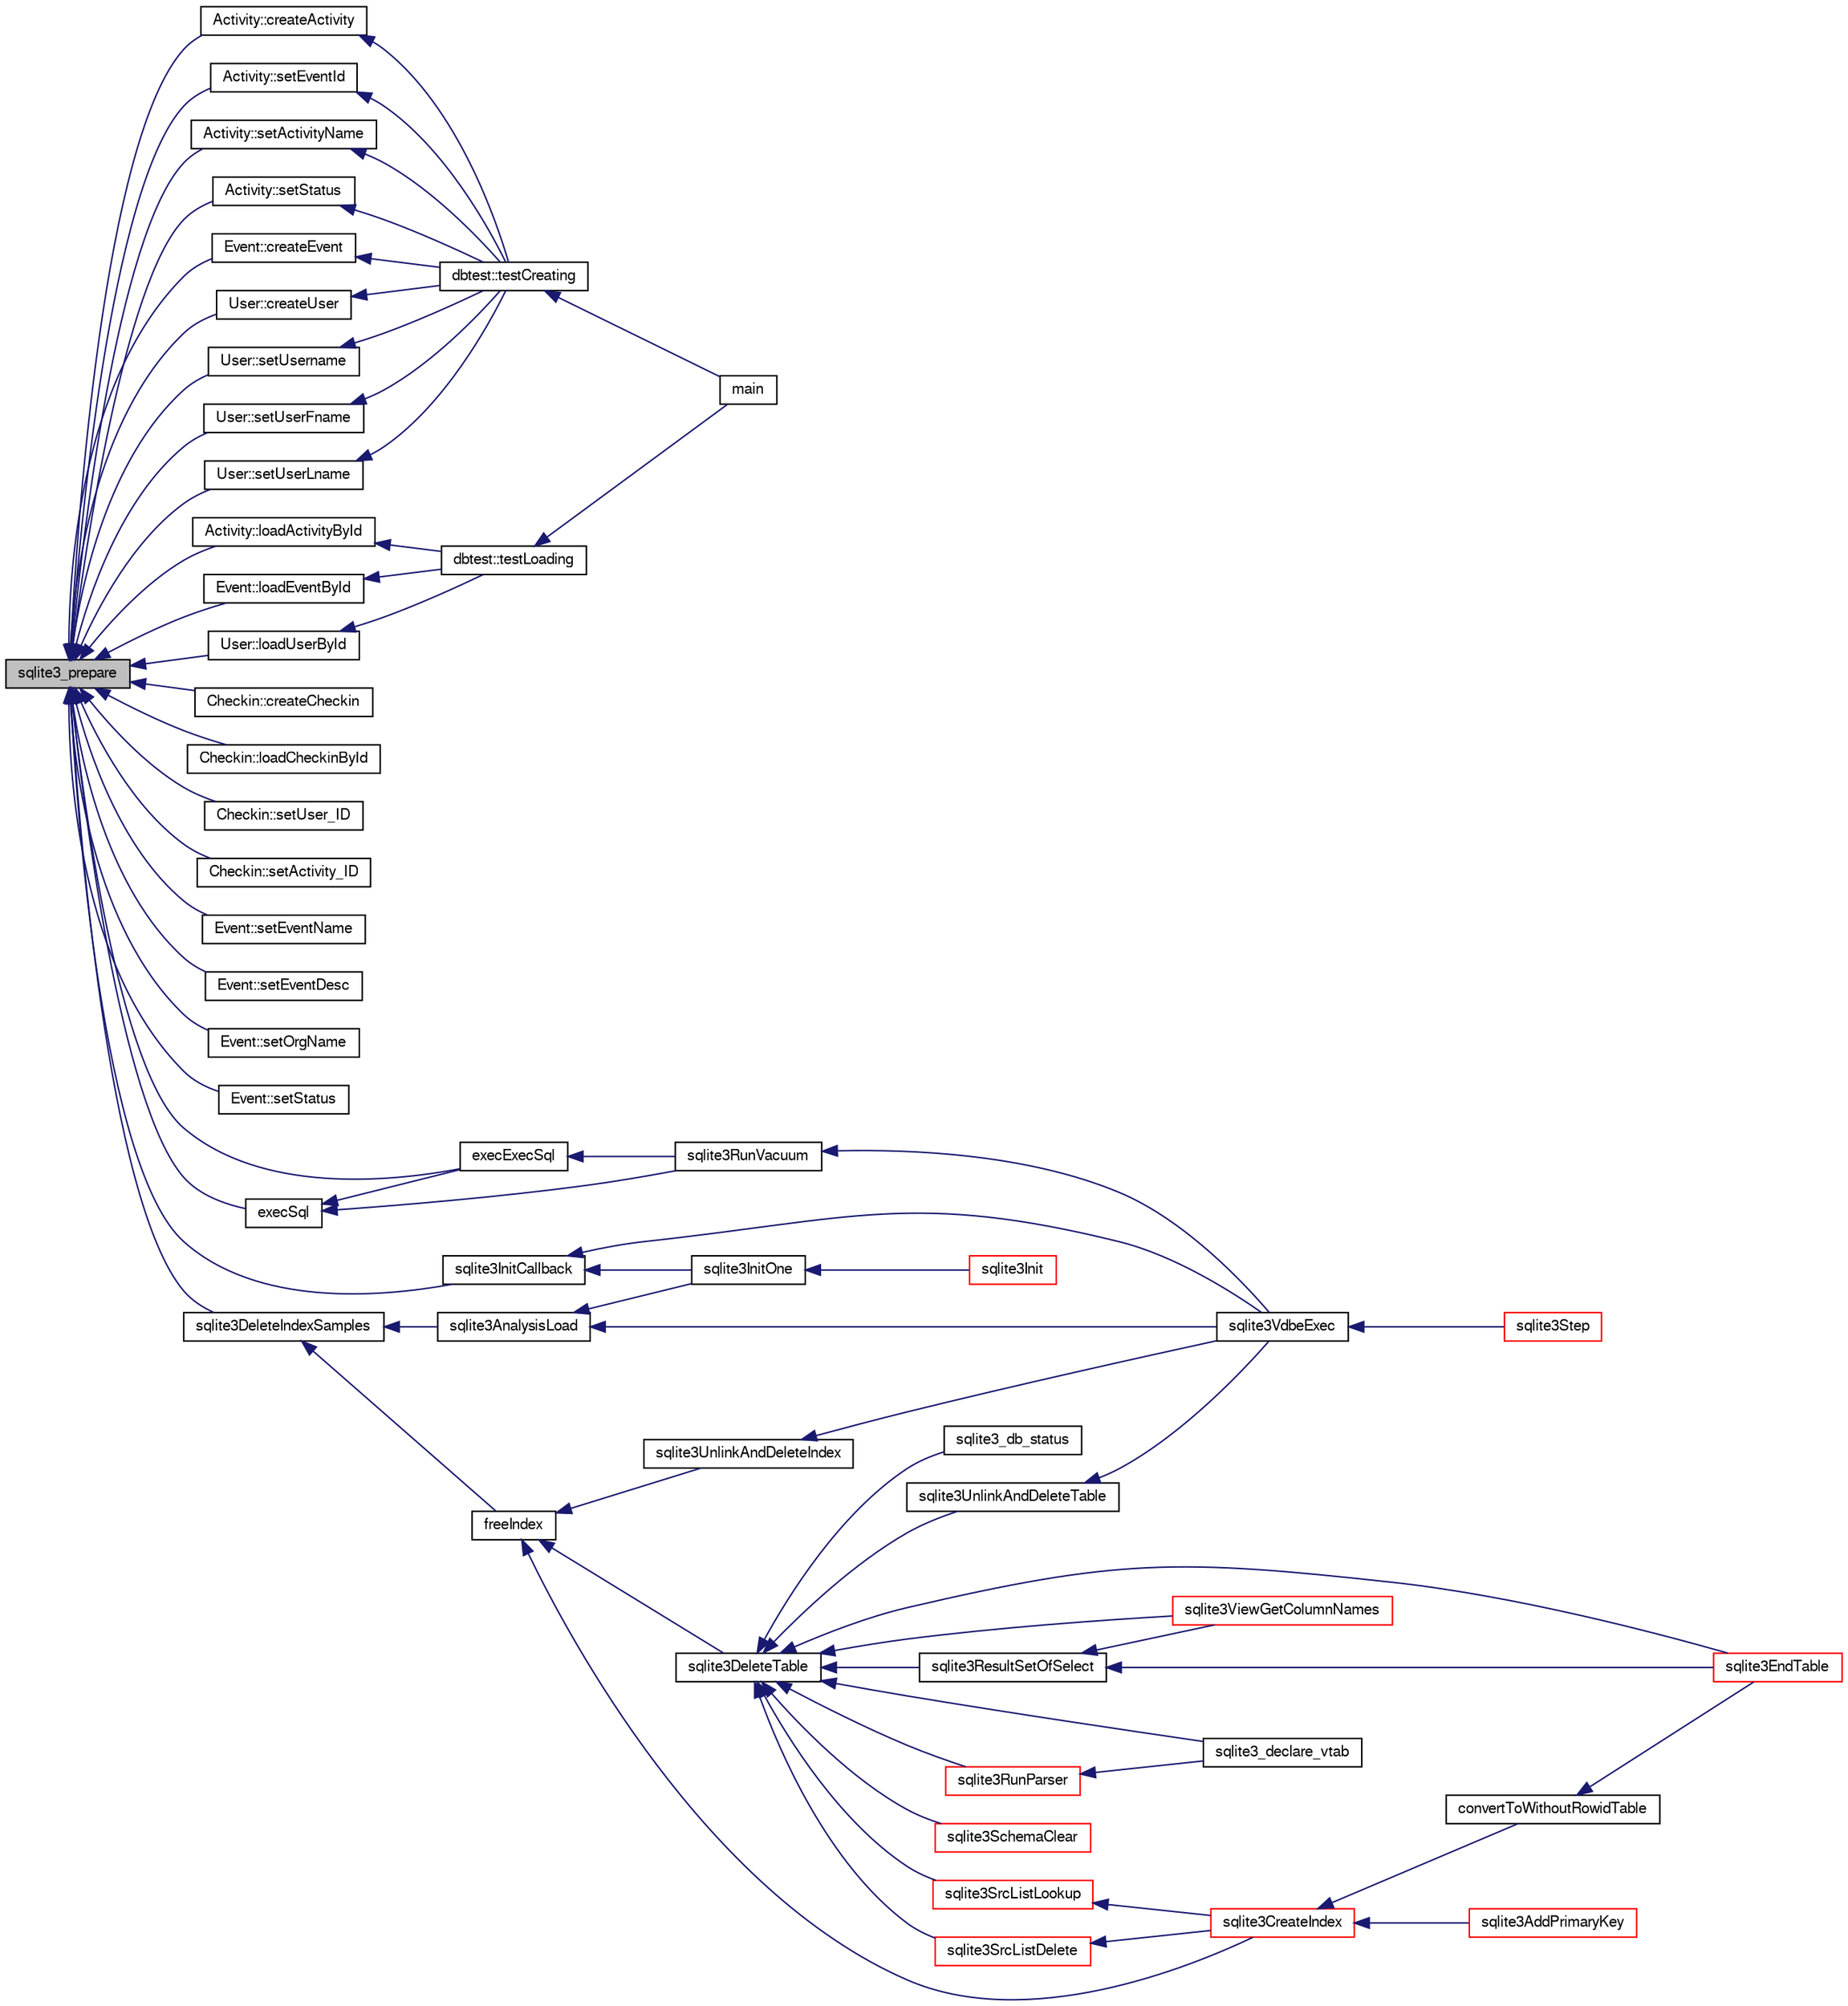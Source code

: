 digraph "sqlite3_prepare"
{
  edge [fontname="FreeSans",fontsize="10",labelfontname="FreeSans",labelfontsize="10"];
  node [fontname="FreeSans",fontsize="10",shape=record];
  rankdir="LR";
  Node55168 [label="sqlite3_prepare",height=0.2,width=0.4,color="black", fillcolor="grey75", style="filled", fontcolor="black"];
  Node55168 -> Node55169 [dir="back",color="midnightblue",fontsize="10",style="solid",fontname="FreeSans"];
  Node55169 [label="Activity::createActivity",height=0.2,width=0.4,color="black", fillcolor="white", style="filled",URL="$classActivity.html#a813cc5e52c14ab49b39014c134e3425b"];
  Node55169 -> Node55170 [dir="back",color="midnightblue",fontsize="10",style="solid",fontname="FreeSans"];
  Node55170 [label="dbtest::testCreating",height=0.2,width=0.4,color="black", fillcolor="white", style="filled",URL="$classdbtest.html#a8193e88a7df657069c8a6bd09c8243b7"];
  Node55170 -> Node55171 [dir="back",color="midnightblue",fontsize="10",style="solid",fontname="FreeSans"];
  Node55171 [label="main",height=0.2,width=0.4,color="black", fillcolor="white", style="filled",URL="$test_8cpp.html#ae66f6b31b5ad750f1fe042a706a4e3d4"];
  Node55168 -> Node55172 [dir="back",color="midnightblue",fontsize="10",style="solid",fontname="FreeSans"];
  Node55172 [label="Activity::loadActivityById",height=0.2,width=0.4,color="black", fillcolor="white", style="filled",URL="$classActivity.html#abe4ffb4f08a47212ebf9013259d9e7fd"];
  Node55172 -> Node55173 [dir="back",color="midnightblue",fontsize="10",style="solid",fontname="FreeSans"];
  Node55173 [label="dbtest::testLoading",height=0.2,width=0.4,color="black", fillcolor="white", style="filled",URL="$classdbtest.html#a6f98d82a2c8e2b9040848763504ddae1"];
  Node55173 -> Node55171 [dir="back",color="midnightblue",fontsize="10",style="solid",fontname="FreeSans"];
  Node55168 -> Node55174 [dir="back",color="midnightblue",fontsize="10",style="solid",fontname="FreeSans"];
  Node55174 [label="Activity::setEventId",height=0.2,width=0.4,color="black", fillcolor="white", style="filled",URL="$classActivity.html#adb1d0fd0d08f473e068f0a4086bfa9ca"];
  Node55174 -> Node55170 [dir="back",color="midnightblue",fontsize="10",style="solid",fontname="FreeSans"];
  Node55168 -> Node55175 [dir="back",color="midnightblue",fontsize="10",style="solid",fontname="FreeSans"];
  Node55175 [label="Activity::setActivityName",height=0.2,width=0.4,color="black", fillcolor="white", style="filled",URL="$classActivity.html#a62dc3737b33915a36086f9dd26d16a81"];
  Node55175 -> Node55170 [dir="back",color="midnightblue",fontsize="10",style="solid",fontname="FreeSans"];
  Node55168 -> Node55176 [dir="back",color="midnightblue",fontsize="10",style="solid",fontname="FreeSans"];
  Node55176 [label="Activity::setStatus",height=0.2,width=0.4,color="black", fillcolor="white", style="filled",URL="$classActivity.html#af618135a7738f4d2a7ee147a8ef912ea"];
  Node55176 -> Node55170 [dir="back",color="midnightblue",fontsize="10",style="solid",fontname="FreeSans"];
  Node55168 -> Node55177 [dir="back",color="midnightblue",fontsize="10",style="solid",fontname="FreeSans"];
  Node55177 [label="Checkin::createCheckin",height=0.2,width=0.4,color="black", fillcolor="white", style="filled",URL="$classCheckin.html#a4e40acdf7fff0e607f6de4f24f3a163c"];
  Node55168 -> Node55178 [dir="back",color="midnightblue",fontsize="10",style="solid",fontname="FreeSans"];
  Node55178 [label="Checkin::loadCheckinById",height=0.2,width=0.4,color="black", fillcolor="white", style="filled",URL="$classCheckin.html#a3461f70ea6c68475225f2a07f78a21e0"];
  Node55168 -> Node55179 [dir="back",color="midnightblue",fontsize="10",style="solid",fontname="FreeSans"];
  Node55179 [label="Checkin::setUser_ID",height=0.2,width=0.4,color="black", fillcolor="white", style="filled",URL="$classCheckin.html#a76ab640f4f912876dbebf183db5359c6"];
  Node55168 -> Node55180 [dir="back",color="midnightblue",fontsize="10",style="solid",fontname="FreeSans"];
  Node55180 [label="Checkin::setActivity_ID",height=0.2,width=0.4,color="black", fillcolor="white", style="filled",URL="$classCheckin.html#ab2ff3ec2604ec73a42af25874a00b232"];
  Node55168 -> Node55181 [dir="back",color="midnightblue",fontsize="10",style="solid",fontname="FreeSans"];
  Node55181 [label="Event::createEvent",height=0.2,width=0.4,color="black", fillcolor="white", style="filled",URL="$classEvent.html#a77adb9f4a46ffb32c2d931f0691f5903"];
  Node55181 -> Node55170 [dir="back",color="midnightblue",fontsize="10",style="solid",fontname="FreeSans"];
  Node55168 -> Node55182 [dir="back",color="midnightblue",fontsize="10",style="solid",fontname="FreeSans"];
  Node55182 [label="Event::loadEventById",height=0.2,width=0.4,color="black", fillcolor="white", style="filled",URL="$classEvent.html#afa66cea33f722dbeecb69cc98fdea055"];
  Node55182 -> Node55173 [dir="back",color="midnightblue",fontsize="10",style="solid",fontname="FreeSans"];
  Node55168 -> Node55183 [dir="back",color="midnightblue",fontsize="10",style="solid",fontname="FreeSans"];
  Node55183 [label="Event::setEventName",height=0.2,width=0.4,color="black", fillcolor="white", style="filled",URL="$classEvent.html#a10596b6ca077df05184e30d62b08729d"];
  Node55168 -> Node55184 [dir="back",color="midnightblue",fontsize="10",style="solid",fontname="FreeSans"];
  Node55184 [label="Event::setEventDesc",height=0.2,width=0.4,color="black", fillcolor="white", style="filled",URL="$classEvent.html#ae36b8377dcae792f1c5c4726024c981b"];
  Node55168 -> Node55185 [dir="back",color="midnightblue",fontsize="10",style="solid",fontname="FreeSans"];
  Node55185 [label="Event::setOrgName",height=0.2,width=0.4,color="black", fillcolor="white", style="filled",URL="$classEvent.html#a19aac0f776bd764563a54977656cf680"];
  Node55168 -> Node55186 [dir="back",color="midnightblue",fontsize="10",style="solid",fontname="FreeSans"];
  Node55186 [label="Event::setStatus",height=0.2,width=0.4,color="black", fillcolor="white", style="filled",URL="$classEvent.html#ab0a6b9285af0f4172eb841e2b80f8972"];
  Node55168 -> Node55187 [dir="back",color="midnightblue",fontsize="10",style="solid",fontname="FreeSans"];
  Node55187 [label="sqlite3DeleteIndexSamples",height=0.2,width=0.4,color="black", fillcolor="white", style="filled",URL="$sqlite3_8c.html#aaeda0302fbf61397ec009f65bed047ef"];
  Node55187 -> Node55188 [dir="back",color="midnightblue",fontsize="10",style="solid",fontname="FreeSans"];
  Node55188 [label="sqlite3AnalysisLoad",height=0.2,width=0.4,color="black", fillcolor="white", style="filled",URL="$sqlite3_8c.html#a48a2301c27e1d3d68708b9b8761b5a01"];
  Node55188 -> Node55189 [dir="back",color="midnightblue",fontsize="10",style="solid",fontname="FreeSans"];
  Node55189 [label="sqlite3VdbeExec",height=0.2,width=0.4,color="black", fillcolor="white", style="filled",URL="$sqlite3_8c.html#a8ce40a614bdc56719c4d642b1e4dfb21"];
  Node55189 -> Node55190 [dir="back",color="midnightblue",fontsize="10",style="solid",fontname="FreeSans"];
  Node55190 [label="sqlite3Step",height=0.2,width=0.4,color="red", fillcolor="white", style="filled",URL="$sqlite3_8c.html#a3f2872e873e2758a4beedad1d5113554"];
  Node55188 -> Node55196 [dir="back",color="midnightblue",fontsize="10",style="solid",fontname="FreeSans"];
  Node55196 [label="sqlite3InitOne",height=0.2,width=0.4,color="black", fillcolor="white", style="filled",URL="$sqlite3_8c.html#ac4318b25df65269906b0379251fe9b85"];
  Node55196 -> Node55197 [dir="back",color="midnightblue",fontsize="10",style="solid",fontname="FreeSans"];
  Node55197 [label="sqlite3Init",height=0.2,width=0.4,color="red", fillcolor="white", style="filled",URL="$sqlite3_8c.html#aed74e3dc765631a833f522f425ff5a48"];
  Node55187 -> Node55306 [dir="back",color="midnightblue",fontsize="10",style="solid",fontname="FreeSans"];
  Node55306 [label="freeIndex",height=0.2,width=0.4,color="black", fillcolor="white", style="filled",URL="$sqlite3_8c.html#a00907c99c18d5bcb9d0b38c077146c31"];
  Node55306 -> Node55307 [dir="back",color="midnightblue",fontsize="10",style="solid",fontname="FreeSans"];
  Node55307 [label="sqlite3UnlinkAndDeleteIndex",height=0.2,width=0.4,color="black", fillcolor="white", style="filled",URL="$sqlite3_8c.html#a889f2dcb438c56db37a6d61e9f25e244"];
  Node55307 -> Node55189 [dir="back",color="midnightblue",fontsize="10",style="solid",fontname="FreeSans"];
  Node55306 -> Node55308 [dir="back",color="midnightblue",fontsize="10",style="solid",fontname="FreeSans"];
  Node55308 [label="sqlite3DeleteTable",height=0.2,width=0.4,color="black", fillcolor="white", style="filled",URL="$sqlite3_8c.html#a7fd3d507375a381a3807f92735318973"];
  Node55308 -> Node55309 [dir="back",color="midnightblue",fontsize="10",style="solid",fontname="FreeSans"];
  Node55309 [label="sqlite3_db_status",height=0.2,width=0.4,color="black", fillcolor="white", style="filled",URL="$sqlite3_8h.html#ab64e8333313ee2e44116842711818940"];
  Node55308 -> Node55310 [dir="back",color="midnightblue",fontsize="10",style="solid",fontname="FreeSans"];
  Node55310 [label="sqlite3UnlinkAndDeleteTable",height=0.2,width=0.4,color="black", fillcolor="white", style="filled",URL="$sqlite3_8c.html#a9733677716a49de464f86fff164e9a1b"];
  Node55310 -> Node55189 [dir="back",color="midnightblue",fontsize="10",style="solid",fontname="FreeSans"];
  Node55308 -> Node55212 [dir="back",color="midnightblue",fontsize="10",style="solid",fontname="FreeSans"];
  Node55212 [label="sqlite3EndTable",height=0.2,width=0.4,color="red", fillcolor="white", style="filled",URL="$sqlite3_8c.html#a7b5f2c66c0f0b6f819d970ca389768b0"];
  Node55308 -> Node55247 [dir="back",color="midnightblue",fontsize="10",style="solid",fontname="FreeSans"];
  Node55247 [label="sqlite3ViewGetColumnNames",height=0.2,width=0.4,color="red", fillcolor="white", style="filled",URL="$sqlite3_8c.html#aebc7cd8d9e2bd174ae0a60363d3f6ce8"];
  Node55308 -> Node55311 [dir="back",color="midnightblue",fontsize="10",style="solid",fontname="FreeSans"];
  Node55311 [label="sqlite3SrcListDelete",height=0.2,width=0.4,color="red", fillcolor="white", style="filled",URL="$sqlite3_8c.html#acc250a3e5e7fd8889a16a9f28e3e7312"];
  Node55311 -> Node55209 [dir="back",color="midnightblue",fontsize="10",style="solid",fontname="FreeSans"];
  Node55209 [label="sqlite3CreateIndex",height=0.2,width=0.4,color="red", fillcolor="white", style="filled",URL="$sqlite3_8c.html#a8dbe5e590ab6c58a8c45f34f7c81e825"];
  Node55209 -> Node55210 [dir="back",color="midnightblue",fontsize="10",style="solid",fontname="FreeSans"];
  Node55210 [label="sqlite3AddPrimaryKey",height=0.2,width=0.4,color="red", fillcolor="white", style="filled",URL="$sqlite3_8c.html#af2b0672c3379d2a7d927d210ae0ade62"];
  Node55209 -> Node55211 [dir="back",color="midnightblue",fontsize="10",style="solid",fontname="FreeSans"];
  Node55211 [label="convertToWithoutRowidTable",height=0.2,width=0.4,color="black", fillcolor="white", style="filled",URL="$sqlite3_8c.html#a0d41effc4e4a0ba740429a08f6747313"];
  Node55211 -> Node55212 [dir="back",color="midnightblue",fontsize="10",style="solid",fontname="FreeSans"];
  Node55308 -> Node55376 [dir="back",color="midnightblue",fontsize="10",style="solid",fontname="FreeSans"];
  Node55376 [label="sqlite3SchemaClear",height=0.2,width=0.4,color="red", fillcolor="white", style="filled",URL="$sqlite3_8c.html#a927c603430267e42c56ab38ca221322a"];
  Node55308 -> Node55214 [dir="back",color="midnightblue",fontsize="10",style="solid",fontname="FreeSans"];
  Node55214 [label="sqlite3SrcListLookup",height=0.2,width=0.4,color="red", fillcolor="white", style="filled",URL="$sqlite3_8c.html#a6354fab5d5d3aa8a721e43d480c16701"];
  Node55214 -> Node55209 [dir="back",color="midnightblue",fontsize="10",style="solid",fontname="FreeSans"];
  Node55308 -> Node55246 [dir="back",color="midnightblue",fontsize="10",style="solid",fontname="FreeSans"];
  Node55246 [label="sqlite3ResultSetOfSelect",height=0.2,width=0.4,color="black", fillcolor="white", style="filled",URL="$sqlite3_8c.html#ade35a86757654a36498d74152aa2fda8"];
  Node55246 -> Node55212 [dir="back",color="midnightblue",fontsize="10",style="solid",fontname="FreeSans"];
  Node55246 -> Node55247 [dir="back",color="midnightblue",fontsize="10",style="solid",fontname="FreeSans"];
  Node55308 -> Node55365 [dir="back",color="midnightblue",fontsize="10",style="solid",fontname="FreeSans"];
  Node55365 [label="sqlite3_declare_vtab",height=0.2,width=0.4,color="black", fillcolor="white", style="filled",URL="$sqlite3_8h.html#a65393c41da76ae1470a7c7f4b4aca600"];
  Node55308 -> Node55346 [dir="back",color="midnightblue",fontsize="10",style="solid",fontname="FreeSans"];
  Node55346 [label="sqlite3RunParser",height=0.2,width=0.4,color="red", fillcolor="white", style="filled",URL="$sqlite3_8c.html#a174f16a9adcc64bf971bae4a5ffa3488"];
  Node55346 -> Node55365 [dir="back",color="midnightblue",fontsize="10",style="solid",fontname="FreeSans"];
  Node55306 -> Node55209 [dir="back",color="midnightblue",fontsize="10",style="solid",fontname="FreeSans"];
  Node55168 -> Node55391 [dir="back",color="midnightblue",fontsize="10",style="solid",fontname="FreeSans"];
  Node55391 [label="sqlite3InitCallback",height=0.2,width=0.4,color="black", fillcolor="white", style="filled",URL="$sqlite3_8c.html#a5183ff3c8b5311c7332250013ee018b3"];
  Node55391 -> Node55189 [dir="back",color="midnightblue",fontsize="10",style="solid",fontname="FreeSans"];
  Node55391 -> Node55196 [dir="back",color="midnightblue",fontsize="10",style="solid",fontname="FreeSans"];
  Node55168 -> Node55298 [dir="back",color="midnightblue",fontsize="10",style="solid",fontname="FreeSans"];
  Node55298 [label="execSql",height=0.2,width=0.4,color="black", fillcolor="white", style="filled",URL="$sqlite3_8c.html#a7d16651b98a110662f4c265eff0246cb"];
  Node55298 -> Node55299 [dir="back",color="midnightblue",fontsize="10",style="solid",fontname="FreeSans"];
  Node55299 [label="execExecSql",height=0.2,width=0.4,color="black", fillcolor="white", style="filled",URL="$sqlite3_8c.html#ac1be09a6c047f21133d16378d301e0d4"];
  Node55299 -> Node55300 [dir="back",color="midnightblue",fontsize="10",style="solid",fontname="FreeSans"];
  Node55300 [label="sqlite3RunVacuum",height=0.2,width=0.4,color="black", fillcolor="white", style="filled",URL="$sqlite3_8c.html#a5e83ddc7b3e7e8e79ad5d1fc92de1d2f"];
  Node55300 -> Node55189 [dir="back",color="midnightblue",fontsize="10",style="solid",fontname="FreeSans"];
  Node55298 -> Node55300 [dir="back",color="midnightblue",fontsize="10",style="solid",fontname="FreeSans"];
  Node55168 -> Node55299 [dir="back",color="midnightblue",fontsize="10",style="solid",fontname="FreeSans"];
  Node55168 -> Node55301 [dir="back",color="midnightblue",fontsize="10",style="solid",fontname="FreeSans"];
  Node55301 [label="User::createUser",height=0.2,width=0.4,color="black", fillcolor="white", style="filled",URL="$classUser.html#a22ed673939e8cc0a136130b809bba513"];
  Node55301 -> Node55170 [dir="back",color="midnightblue",fontsize="10",style="solid",fontname="FreeSans"];
  Node55168 -> Node55302 [dir="back",color="midnightblue",fontsize="10",style="solid",fontname="FreeSans"];
  Node55302 [label="User::loadUserById",height=0.2,width=0.4,color="black", fillcolor="white", style="filled",URL="$classUser.html#a863377665b7fb83c5547dcf9727f5092"];
  Node55302 -> Node55173 [dir="back",color="midnightblue",fontsize="10",style="solid",fontname="FreeSans"];
  Node55168 -> Node55303 [dir="back",color="midnightblue",fontsize="10",style="solid",fontname="FreeSans"];
  Node55303 [label="User::setUsername",height=0.2,width=0.4,color="black", fillcolor="white", style="filled",URL="$classUser.html#aa0497022a136cb78de785b0a39ae60b1"];
  Node55303 -> Node55170 [dir="back",color="midnightblue",fontsize="10",style="solid",fontname="FreeSans"];
  Node55168 -> Node55304 [dir="back",color="midnightblue",fontsize="10",style="solid",fontname="FreeSans"];
  Node55304 [label="User::setUserFname",height=0.2,width=0.4,color="black", fillcolor="white", style="filled",URL="$classUser.html#a72657eb55cd0ca437b4841a43f19912f"];
  Node55304 -> Node55170 [dir="back",color="midnightblue",fontsize="10",style="solid",fontname="FreeSans"];
  Node55168 -> Node55305 [dir="back",color="midnightblue",fontsize="10",style="solid",fontname="FreeSans"];
  Node55305 [label="User::setUserLname",height=0.2,width=0.4,color="black", fillcolor="white", style="filled",URL="$classUser.html#aa25973387e5afe1aa6f60dd6545e33b5"];
  Node55305 -> Node55170 [dir="back",color="midnightblue",fontsize="10",style="solid",fontname="FreeSans"];
}
